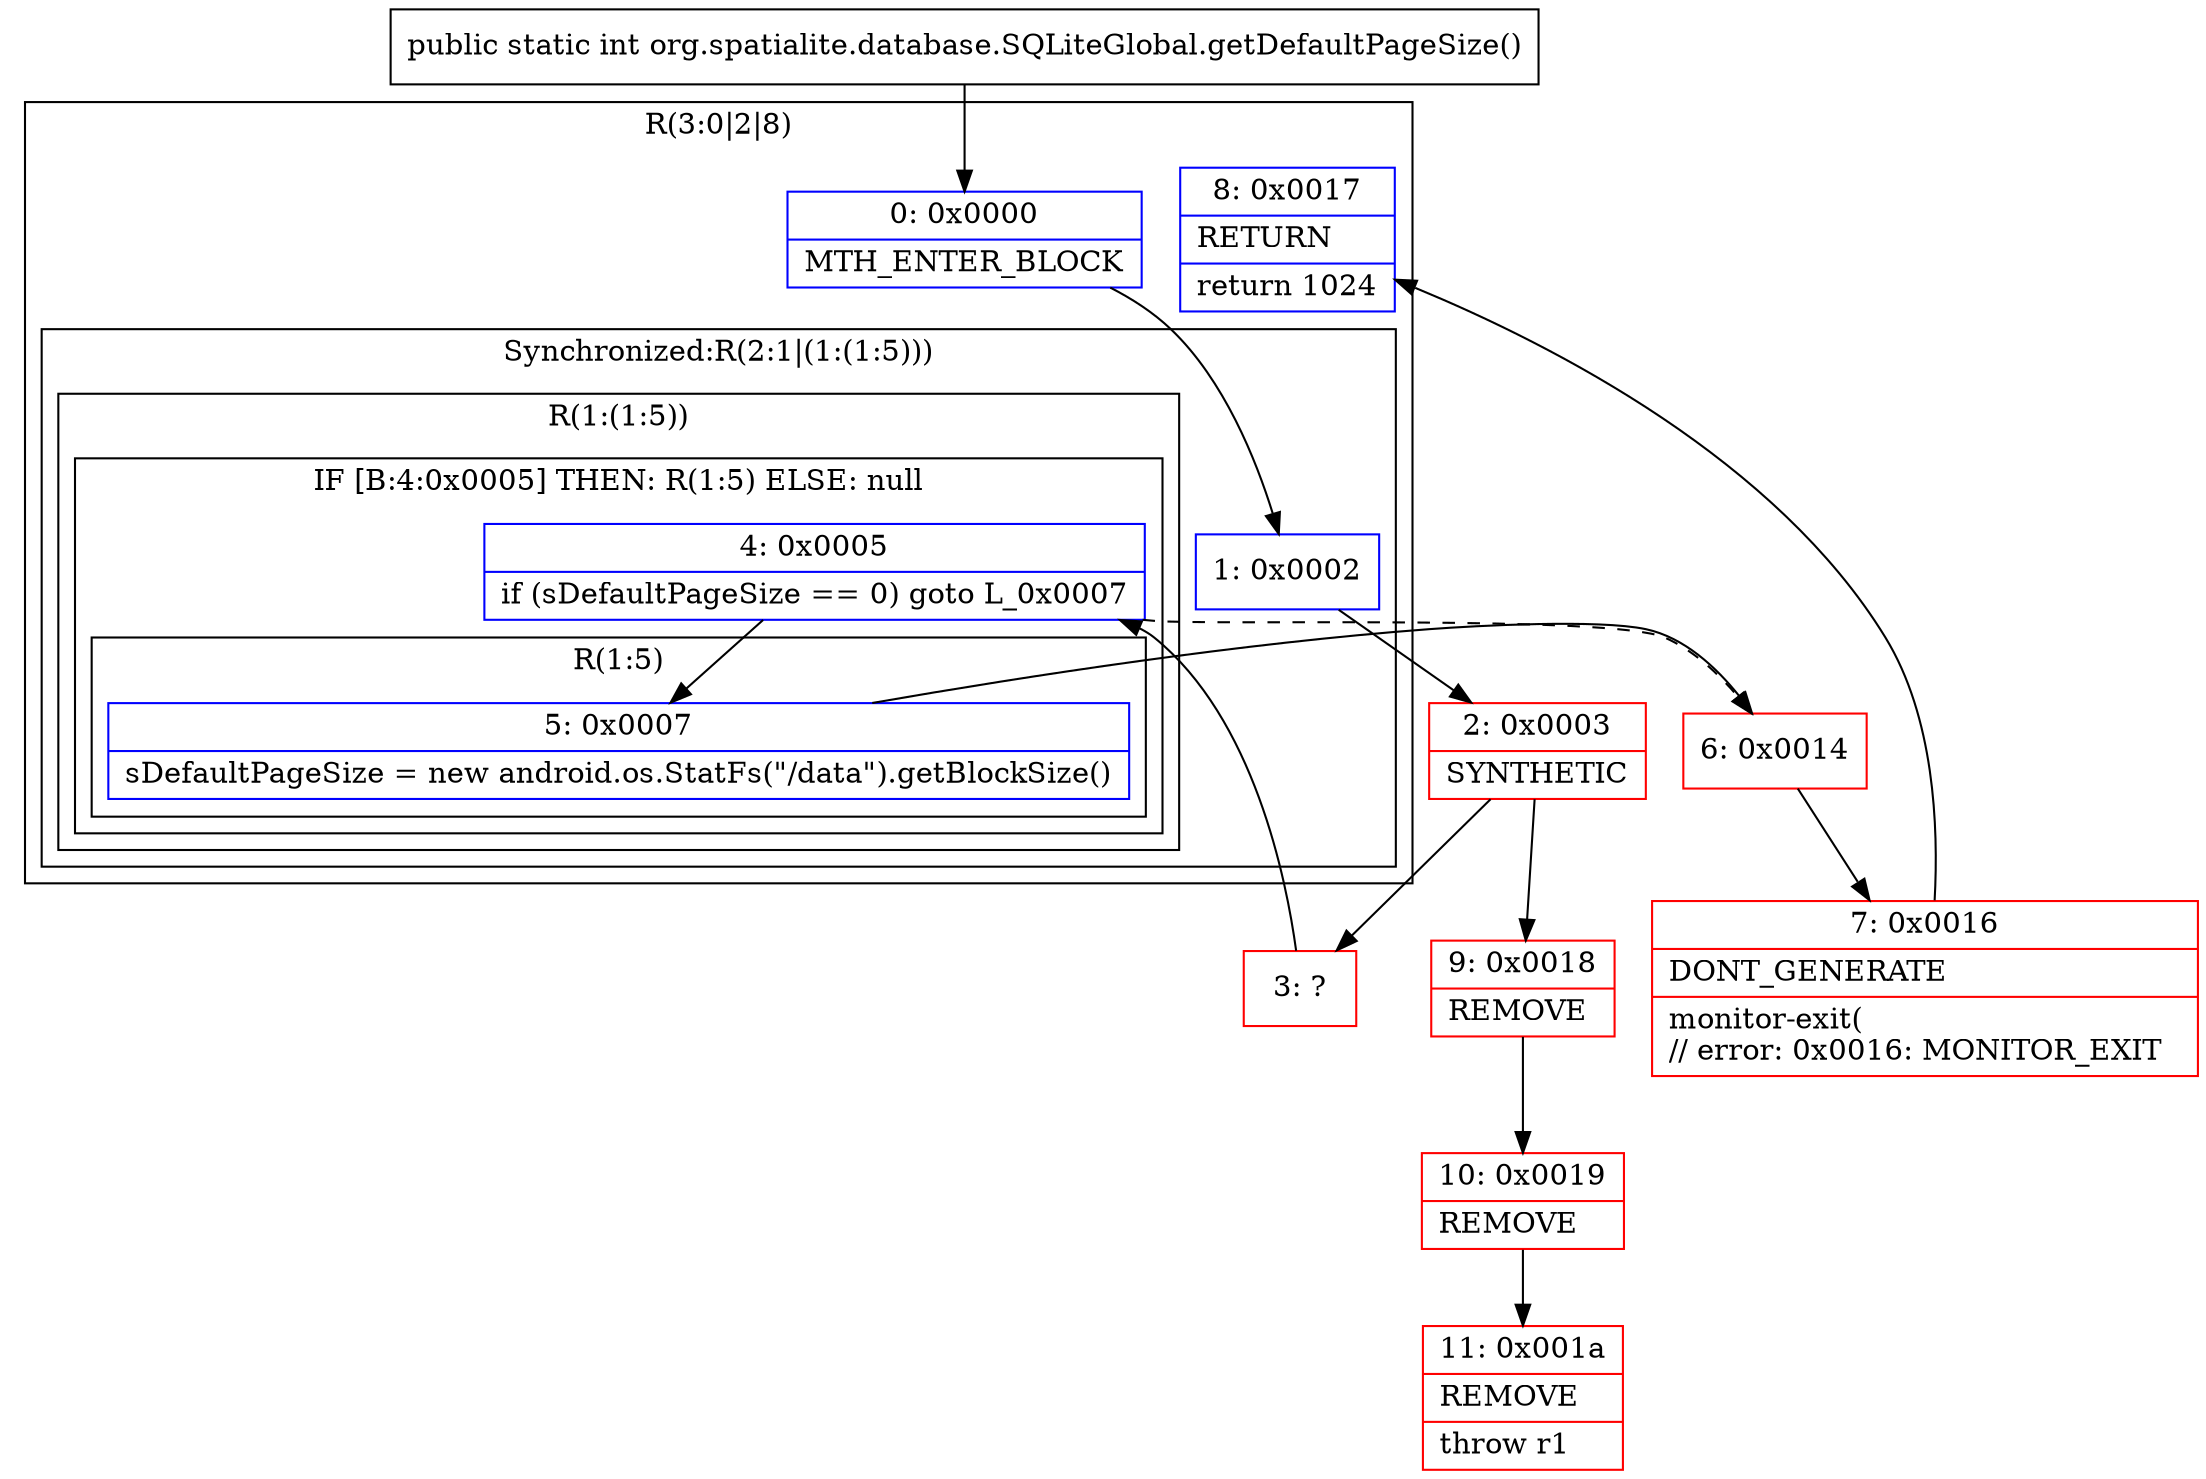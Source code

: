 digraph "CFG fororg.spatialite.database.SQLiteGlobal.getDefaultPageSize()I" {
subgraph cluster_Region_1522676537 {
label = "R(3:0|2|8)";
node [shape=record,color=blue];
Node_0 [shape=record,label="{0\:\ 0x0000|MTH_ENTER_BLOCK\l}"];
subgraph cluster_SynchronizedRegion_1288281936 {
label = "Synchronized:R(2:1|(1:(1:5)))";
node [shape=record,color=blue];
Node_1 [shape=record,label="{1\:\ 0x0002}"];
subgraph cluster_Region_529370542 {
label = "R(1:(1:5))";
node [shape=record,color=blue];
subgraph cluster_IfRegion_424514893 {
label = "IF [B:4:0x0005] THEN: R(1:5) ELSE: null";
node [shape=record,color=blue];
Node_4 [shape=record,label="{4\:\ 0x0005|if (sDefaultPageSize == 0) goto L_0x0007\l}"];
subgraph cluster_Region_1381836454 {
label = "R(1:5)";
node [shape=record,color=blue];
Node_5 [shape=record,label="{5\:\ 0x0007|sDefaultPageSize = new android.os.StatFs(\"\/data\").getBlockSize()\l}"];
}
}
}
}
Node_8 [shape=record,label="{8\:\ 0x0017|RETURN\l|return 1024\l}"];
}
Node_2 [shape=record,color=red,label="{2\:\ 0x0003|SYNTHETIC\l}"];
Node_3 [shape=record,color=red,label="{3\:\ ?}"];
Node_6 [shape=record,color=red,label="{6\:\ 0x0014}"];
Node_7 [shape=record,color=red,label="{7\:\ 0x0016|DONT_GENERATE\l|monitor\-exit(\l\/\/ error: 0x0016: MONITOR_EXIT  \l}"];
Node_9 [shape=record,color=red,label="{9\:\ 0x0018|REMOVE\l}"];
Node_10 [shape=record,color=red,label="{10\:\ 0x0019|REMOVE\l}"];
Node_11 [shape=record,color=red,label="{11\:\ 0x001a|REMOVE\l|throw r1\l}"];
MethodNode[shape=record,label="{public static int org.spatialite.database.SQLiteGlobal.getDefaultPageSize() }"];
MethodNode -> Node_0;
Node_0 -> Node_1;
Node_1 -> Node_2;
Node_4 -> Node_5;
Node_4 -> Node_6[style=dashed];
Node_5 -> Node_6;
Node_2 -> Node_3;
Node_2 -> Node_9;
Node_3 -> Node_4;
Node_6 -> Node_7;
Node_7 -> Node_8;
Node_9 -> Node_10;
Node_10 -> Node_11;
}

